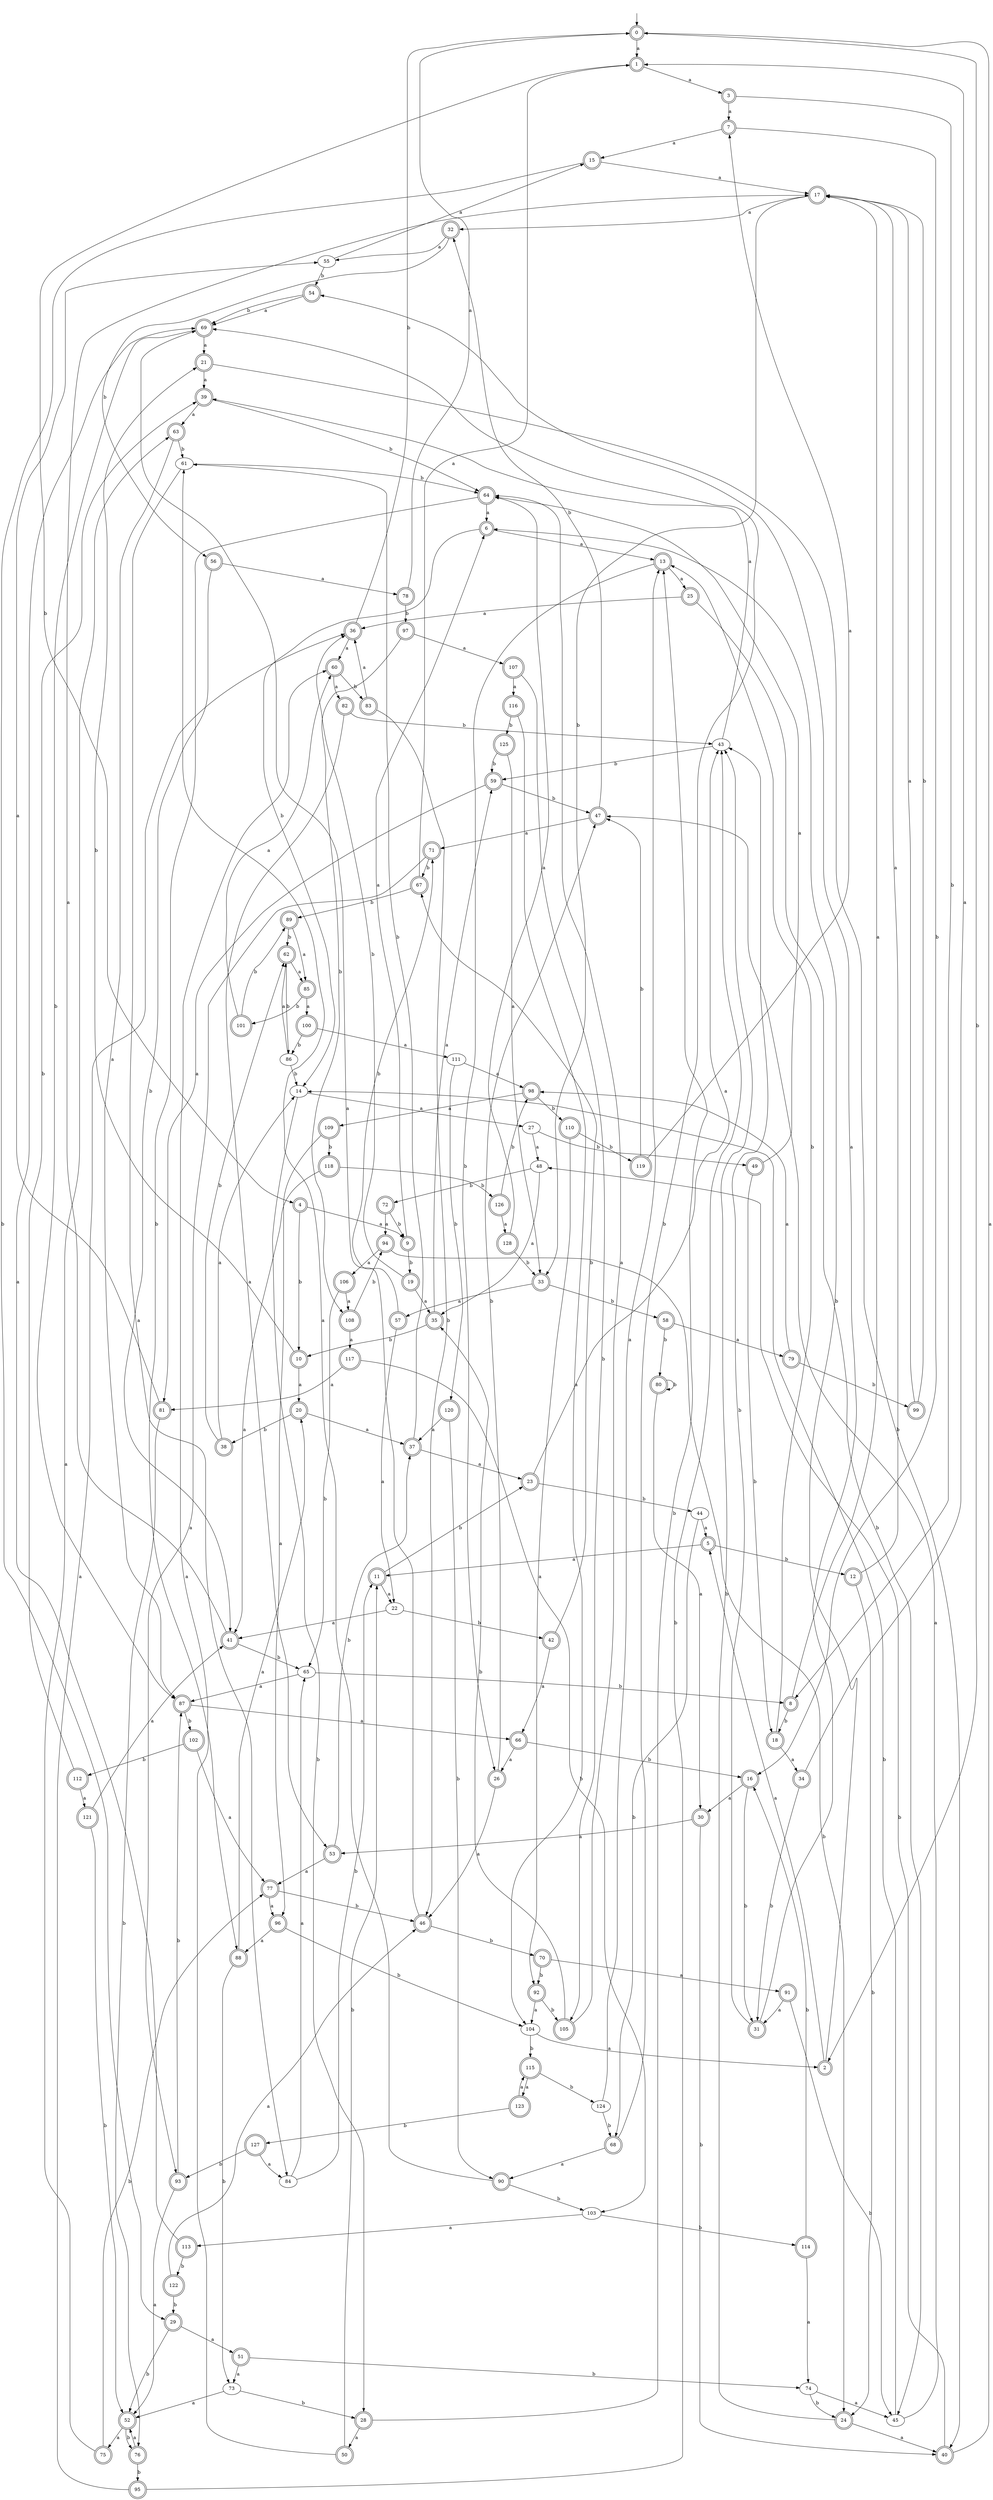 digraph RandomDFA {
  __start0 [label="", shape=none];
  __start0 -> 0 [label=""];
  0 [shape=circle] [shape=doublecircle]
  0 -> 1 [label="a"]
  0 -> 2 [label="b"]
  1 [shape=doublecircle]
  1 -> 3 [label="a"]
  1 -> 4 [label="b"]
  2 [shape=doublecircle]
  2 -> 5 [label="a"]
  2 -> 6 [label="b"]
  3 [shape=doublecircle]
  3 -> 7 [label="a"]
  3 -> 8 [label="b"]
  4 [shape=doublecircle]
  4 -> 9 [label="a"]
  4 -> 10 [label="b"]
  5 [shape=doublecircle]
  5 -> 11 [label="a"]
  5 -> 12 [label="b"]
  6 [shape=doublecircle]
  6 -> 13 [label="a"]
  6 -> 14 [label="b"]
  7 [shape=doublecircle]
  7 -> 15 [label="a"]
  7 -> 16 [label="b"]
  8 [shape=doublecircle]
  8 -> 17 [label="a"]
  8 -> 18 [label="b"]
  9 [shape=doublecircle]
  9 -> 6 [label="a"]
  9 -> 19 [label="b"]
  10 [shape=doublecircle]
  10 -> 20 [label="a"]
  10 -> 21 [label="b"]
  11 [shape=doublecircle]
  11 -> 22 [label="a"]
  11 -> 23 [label="b"]
  12 [shape=doublecircle]
  12 -> 17 [label="a"]
  12 -> 24 [label="b"]
  13 [shape=doublecircle]
  13 -> 25 [label="a"]
  13 -> 26 [label="b"]
  14
  14 -> 27 [label="a"]
  14 -> 28 [label="b"]
  15 [shape=doublecircle]
  15 -> 17 [label="a"]
  15 -> 29 [label="b"]
  16 [shape=doublecircle]
  16 -> 30 [label="a"]
  16 -> 31 [label="b"]
  17 [shape=doublecircle]
  17 -> 32 [label="a"]
  17 -> 33 [label="b"]
  18 [shape=doublecircle]
  18 -> 34 [label="a"]
  18 -> 13 [label="b"]
  19 [shape=doublecircle]
  19 -> 35 [label="a"]
  19 -> 36 [label="b"]
  20 [shape=doublecircle]
  20 -> 37 [label="a"]
  20 -> 38 [label="b"]
  21 [shape=doublecircle]
  21 -> 39 [label="a"]
  21 -> 40 [label="b"]
  22
  22 -> 41 [label="a"]
  22 -> 42 [label="b"]
  23 [shape=doublecircle]
  23 -> 43 [label="a"]
  23 -> 44 [label="b"]
  24 [shape=doublecircle]
  24 -> 40 [label="a"]
  24 -> 43 [label="b"]
  25 [shape=doublecircle]
  25 -> 36 [label="a"]
  25 -> 45 [label="b"]
  26 [shape=doublecircle]
  26 -> 46 [label="a"]
  26 -> 47 [label="b"]
  27
  27 -> 48 [label="a"]
  27 -> 49 [label="b"]
  28 [shape=doublecircle]
  28 -> 50 [label="a"]
  28 -> 13 [label="b"]
  29 [shape=doublecircle]
  29 -> 51 [label="a"]
  29 -> 52 [label="b"]
  30 [shape=doublecircle]
  30 -> 53 [label="a"]
  30 -> 40 [label="b"]
  31 [shape=doublecircle]
  31 -> 54 [label="a"]
  31 -> 43 [label="b"]
  32 [shape=doublecircle]
  32 -> 55 [label="a"]
  32 -> 56 [label="b"]
  33 [shape=doublecircle]
  33 -> 57 [label="a"]
  33 -> 58 [label="b"]
  34 [shape=doublecircle]
  34 -> 1 [label="a"]
  34 -> 31 [label="b"]
  35 [shape=doublecircle]
  35 -> 59 [label="a"]
  35 -> 10 [label="b"]
  36 [shape=doublecircle]
  36 -> 60 [label="a"]
  36 -> 0 [label="b"]
  37 [shape=doublecircle]
  37 -> 23 [label="a"]
  37 -> 61 [label="b"]
  38 [shape=doublecircle]
  38 -> 14 [label="a"]
  38 -> 62 [label="b"]
  39 [shape=doublecircle]
  39 -> 63 [label="a"]
  39 -> 64 [label="b"]
  40 [shape=doublecircle]
  40 -> 0 [label="a"]
  40 -> 48 [label="b"]
  41 [shape=doublecircle]
  41 -> 17 [label="a"]
  41 -> 65 [label="b"]
  42 [shape=doublecircle]
  42 -> 66 [label="a"]
  42 -> 67 [label="b"]
  43
  43 -> 39 [label="a"]
  43 -> 59 [label="b"]
  44
  44 -> 5 [label="a"]
  44 -> 68 [label="b"]
  45
  45 -> 47 [label="a"]
  45 -> 14 [label="b"]
  46 [shape=doublecircle]
  46 -> 69 [label="a"]
  46 -> 70 [label="b"]
  47 [shape=doublecircle]
  47 -> 71 [label="a"]
  47 -> 32 [label="b"]
  48
  48 -> 35 [label="a"]
  48 -> 72 [label="b"]
  49 [shape=doublecircle]
  49 -> 64 [label="a"]
  49 -> 18 [label="b"]
  50 [shape=doublecircle]
  50 -> 60 [label="a"]
  50 -> 11 [label="b"]
  51 [shape=doublecircle]
  51 -> 73 [label="a"]
  51 -> 74 [label="b"]
  52 [shape=doublecircle]
  52 -> 75 [label="a"]
  52 -> 76 [label="b"]
  53 [shape=doublecircle]
  53 -> 77 [label="a"]
  53 -> 37 [label="b"]
  54 [shape=doublecircle]
  54 -> 69 [label="a"]
  54 -> 69 [label="b"]
  55
  55 -> 15 [label="a"]
  55 -> 54 [label="b"]
  56 [shape=doublecircle]
  56 -> 78 [label="a"]
  56 -> 41 [label="b"]
  57 [shape=doublecircle]
  57 -> 22 [label="a"]
  57 -> 71 [label="b"]
  58 [shape=doublecircle]
  58 -> 79 [label="a"]
  58 -> 80 [label="b"]
  59 [shape=doublecircle]
  59 -> 81 [label="a"]
  59 -> 47 [label="b"]
  60 [shape=doublecircle]
  60 -> 82 [label="a"]
  60 -> 83 [label="b"]
  61
  61 -> 84 [label="a"]
  61 -> 64 [label="b"]
  62 [shape=doublecircle]
  62 -> 85 [label="a"]
  62 -> 86 [label="b"]
  63 [shape=doublecircle]
  63 -> 87 [label="a"]
  63 -> 61 [label="b"]
  64 [shape=doublecircle]
  64 -> 6 [label="a"]
  64 -> 88 [label="b"]
  65
  65 -> 87 [label="a"]
  65 -> 8 [label="b"]
  66 [shape=doublecircle]
  66 -> 26 [label="a"]
  66 -> 16 [label="b"]
  67 [shape=doublecircle]
  67 -> 1 [label="a"]
  67 -> 89 [label="b"]
  68 [shape=doublecircle]
  68 -> 90 [label="a"]
  68 -> 69 [label="b"]
  69 [shape=doublecircle]
  69 -> 21 [label="a"]
  69 -> 87 [label="b"]
  70 [shape=doublecircle]
  70 -> 91 [label="a"]
  70 -> 92 [label="b"]
  71 [shape=doublecircle]
  71 -> 93 [label="a"]
  71 -> 67 [label="b"]
  72 [shape=doublecircle]
  72 -> 94 [label="a"]
  72 -> 9 [label="b"]
  73
  73 -> 52 [label="a"]
  73 -> 28 [label="b"]
  74
  74 -> 45 [label="a"]
  74 -> 24 [label="b"]
  75 [shape=doublecircle]
  75 -> 63 [label="a"]
  75 -> 77 [label="b"]
  76 [shape=doublecircle]
  76 -> 52 [label="a"]
  76 -> 95 [label="b"]
  77 [shape=doublecircle]
  77 -> 96 [label="a"]
  77 -> 46 [label="b"]
  78 [shape=doublecircle]
  78 -> 0 [label="a"]
  78 -> 97 [label="b"]
  79 [shape=doublecircle]
  79 -> 98 [label="a"]
  79 -> 99 [label="b"]
  80 [shape=doublecircle]
  80 -> 30 [label="a"]
  80 -> 80 [label="b"]
  81 [shape=doublecircle]
  81 -> 55 [label="a"]
  81 -> 76 [label="b"]
  82 [shape=doublecircle]
  82 -> 53 [label="a"]
  82 -> 43 [label="b"]
  83 [shape=doublecircle]
  83 -> 36 [label="a"]
  83 -> 46 [label="b"]
  84
  84 -> 65 [label="a"]
  84 -> 11 [label="b"]
  85 [shape=doublecircle]
  85 -> 100 [label="a"]
  85 -> 101 [label="b"]
  86
  86 -> 62 [label="a"]
  86 -> 14 [label="b"]
  87 [shape=doublecircle]
  87 -> 66 [label="a"]
  87 -> 102 [label="b"]
  88 [shape=doublecircle]
  88 -> 20 [label="a"]
  88 -> 73 [label="b"]
  89 [shape=doublecircle]
  89 -> 85 [label="a"]
  89 -> 62 [label="b"]
  90 [shape=doublecircle]
  90 -> 61 [label="a"]
  90 -> 103 [label="b"]
  91 [shape=doublecircle]
  91 -> 31 [label="a"]
  91 -> 45 [label="b"]
  92 [shape=doublecircle]
  92 -> 104 [label="a"]
  92 -> 105 [label="b"]
  93 [shape=doublecircle]
  93 -> 52 [label="a"]
  93 -> 87 [label="b"]
  94 [shape=doublecircle]
  94 -> 106 [label="a"]
  94 -> 24 [label="b"]
  95 [shape=doublecircle]
  95 -> 36 [label="a"]
  95 -> 43 [label="b"]
  96 [shape=doublecircle]
  96 -> 88 [label="a"]
  96 -> 104 [label="b"]
  97 [shape=doublecircle]
  97 -> 107 [label="a"]
  97 -> 108 [label="b"]
  98 [shape=doublecircle]
  98 -> 109 [label="a"]
  98 -> 110 [label="b"]
  99 [shape=doublecircle]
  99 -> 17 [label="a"]
  99 -> 17 [label="b"]
  100 [shape=doublecircle]
  100 -> 111 [label="a"]
  100 -> 86 [label="b"]
  101 [shape=doublecircle]
  101 -> 60 [label="a"]
  101 -> 89 [label="b"]
  102 [shape=doublecircle]
  102 -> 77 [label="a"]
  102 -> 112 [label="b"]
  103
  103 -> 113 [label="a"]
  103 -> 114 [label="b"]
  104
  104 -> 2 [label="a"]
  104 -> 115 [label="b"]
  105 [shape=doublecircle]
  105 -> 64 [label="a"]
  105 -> 35 [label="b"]
  106 [shape=doublecircle]
  106 -> 108 [label="a"]
  106 -> 65 [label="b"]
  107 [shape=doublecircle]
  107 -> 116 [label="a"]
  107 -> 105 [label="b"]
  108 [shape=doublecircle]
  108 -> 117 [label="a"]
  108 -> 94 [label="b"]
  109 [shape=doublecircle]
  109 -> 96 [label="a"]
  109 -> 118 [label="b"]
  110 [shape=doublecircle]
  110 -> 92 [label="a"]
  110 -> 119 [label="b"]
  111
  111 -> 98 [label="a"]
  111 -> 120 [label="b"]
  112 [shape=doublecircle]
  112 -> 121 [label="a"]
  112 -> 39 [label="b"]
  113 [shape=doublecircle]
  113 -> 69 [label="a"]
  113 -> 122 [label="b"]
  114 [shape=doublecircle]
  114 -> 74 [label="a"]
  114 -> 16 [label="b"]
  115 [shape=doublecircle]
  115 -> 123 [label="a"]
  115 -> 124 [label="b"]
  116 [shape=doublecircle]
  116 -> 104 [label="a"]
  116 -> 125 [label="b"]
  117 [shape=doublecircle]
  117 -> 81 [label="a"]
  117 -> 103 [label="b"]
  118 [shape=doublecircle]
  118 -> 41 [label="a"]
  118 -> 126 [label="b"]
  119 [shape=doublecircle]
  119 -> 7 [label="a"]
  119 -> 47 [label="b"]
  120 [shape=doublecircle]
  120 -> 37 [label="a"]
  120 -> 90 [label="b"]
  121 [shape=doublecircle]
  121 -> 41 [label="a"]
  121 -> 52 [label="b"]
  122 [shape=doublecircle]
  122 -> 46 [label="a"]
  122 -> 29 [label="b"]
  123 [shape=doublecircle]
  123 -> 115 [label="a"]
  123 -> 127 [label="b"]
  124
  124 -> 13 [label="a"]
  124 -> 68 [label="b"]
  125 [shape=doublecircle]
  125 -> 33 [label="a"]
  125 -> 59 [label="b"]
  126 [shape=doublecircle]
  126 -> 128 [label="a"]
  126 -> 98 [label="b"]
  127 [shape=doublecircle]
  127 -> 84 [label="a"]
  127 -> 93 [label="b"]
  128 [shape=doublecircle]
  128 -> 64 [label="a"]
  128 -> 33 [label="b"]
}
